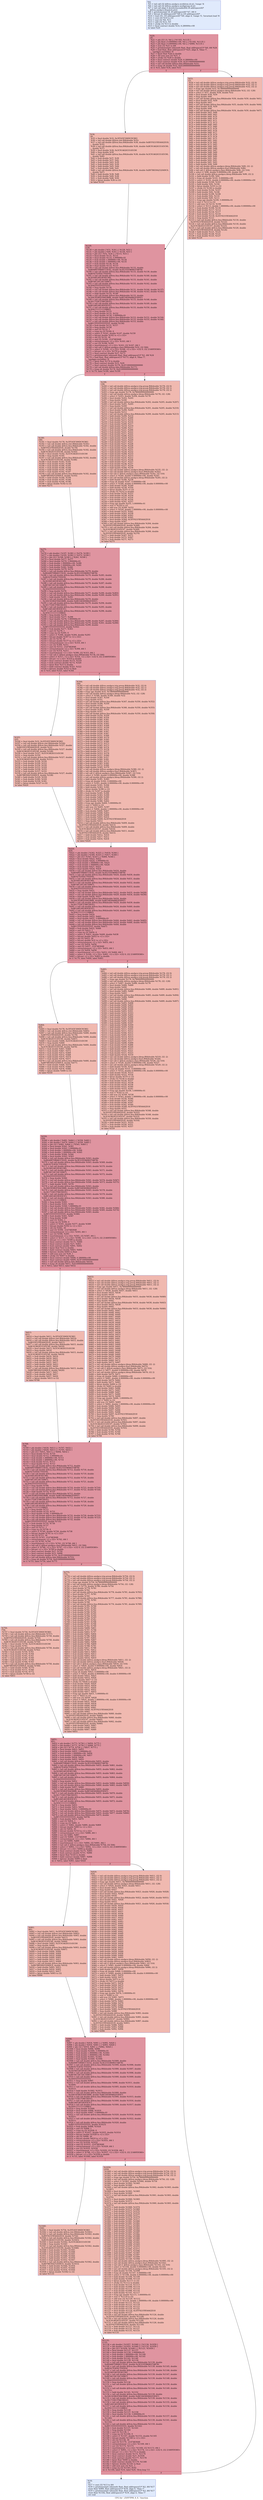 digraph "CFG for '_Z3FFTPfS_S_S_' function" {
	label="CFG for '_Z3FFTPfS_S_S_' function";

	Node0x56da3e0 [shape=record,color="#3d50c3ff", style=filled, fillcolor="#b9d0f970",label="{%4:\l  %5 = tail call i32 @llvm.amdgcn.workitem.id.x(), !range !4\l  %6 = tail call i32 @llvm.amdgcn.workgroup.id.x()\l  %7 = tail call align 4 dereferenceable(64) i8 addrspace(4)*\l... @llvm.amdgcn.dispatch.ptr()\l  %8 = getelementptr i8, i8 addrspace(4)* %7, i64 4\l  %9 = bitcast i8 addrspace(4)* %8 to i16 addrspace(4)*\l  %10 = load i16, i16 addrspace(4)* %9, align 4, !range !5, !invariant.load !6\l  %11 = zext i16 %10 to i32\l  %12 = mul i32 %6, %11\l  %13 = add i32 %12, %5\l  %14 = sitofp i32 %13 to double\l  %15 = fmul contract double %14, 6.280000e+00\l  br label %20\l}"];
	Node0x56da3e0 -> Node0x56dcdc0;
	Node0x56dcec0 [shape=record,color="#3d50c3ff", style=filled, fillcolor="#b9d0f970",label="{%16:\l16:                                               \l  %17 = sext i32 %13 to i64\l  %18 = getelementptr inbounds float, float addrspace(1)* %2, i64 %17\l  store float %900, float addrspace(1)* %18, align 4, !tbaa !7\l  %19 = getelementptr inbounds float, float addrspace(1)* %3, i64 %17\l  store float %1182, float addrspace(1)* %19, align 4, !tbaa !7\l  ret void\l}"];
	Node0x56dcdc0 [shape=record,color="#b70d28ff", style=filled, fillcolor="#b70d2870",label="{%20:\l20:                                               \l  %21 = phi i32 [ 0, %4 ], [ %1183, %1135 ]\l  %22 = phi float [ 0.000000e+00, %4 ], [ %1182, %1135 ]\l  %23 = phi float [ 0.000000e+00, %4 ], [ %900, %1135 ]\l  %24 = zext i32 %21 to i64\l  %25 = getelementptr inbounds float, float addrspace(1)* %0, i64 %24\l  %26 = load float, float addrspace(1)* %25, align 4, !tbaa !7,\l... !amdgpu.noclobber !6\l  %27 = fpext float %26 to double\l  %28 = shl nuw nsw i32 %21, 1\l  %29 = sitofp i32 %28 to double\l  %30 = fmul contract double %29, 6.280000e+00\l  %31 = fmul contract double %30, 0x3F10000000000000\l  %32 = tail call double @llvm.fabs.f64(double %31)\l  %33 = fcmp olt double %32, 0x41D0000000000000\l  br i1 %33, label %34, label %53\l|{<s0>T|<s1>F}}"];
	Node0x56dcdc0:s0 -> Node0x56ded20;
	Node0x56dcdc0:s1 -> Node0x56ded70;
	Node0x56ded20 [shape=record,color="#3d50c3ff", style=filled, fillcolor="#de614d70",label="{%34:\l34:                                               \l  %35 = fmul double %32, 0x3FE45F306DC9C883\l  %36 = tail call double @llvm.rint.f64(double %35)\l  %37 = tail call double @llvm.fma.f64(double %36, double 0xBFF921FB54442D18,\l... double %32)\l  %38 = tail call double @llvm.fma.f64(double %36, double 0xBC91A62633145C00,\l... double %37)\l  %39 = fmul double %36, 0x3C91A62633145C00\l  %40 = fneg double %39\l  %41 = tail call double @llvm.fma.f64(double %36, double 0x3C91A62633145C00,\l... double %40)\l  %42 = fsub double %37, %39\l  %43 = fsub double %37, %42\l  %44 = fsub double %43, %39\l  %45 = fsub double %42, %38\l  %46 = fadd double %45, %44\l  %47 = fsub double %46, %41\l  %48 = tail call double @llvm.fma.f64(double %36, double 0xB97B839A252049C0,\l... double %47)\l  %49 = fadd double %38, %48\l  %50 = fsub double %49, %38\l  %51 = fsub double %48, %50\l  %52 = fptosi double %36 to i32\l  br label %129\l}"];
	Node0x56ded20 -> Node0x56dff30;
	Node0x56ded70 [shape=record,color="#3d50c3ff", style=filled, fillcolor="#de614d70",label="{%53:\l53:                                               \l  %54 = tail call double @llvm.amdgcn.trig.preop.f64(double %32, i32 0)\l  %55 = tail call double @llvm.amdgcn.trig.preop.f64(double %32, i32 1)\l  %56 = tail call double @llvm.amdgcn.trig.preop.f64(double %32, i32 2)\l  %57 = fcmp oge double %32, 0x7B00000000000000\l  %58 = tail call double @llvm.amdgcn.ldexp.f64(double %32, i32 -128)\l  %59 = select i1 %57, double %58, double %32\l  %60 = fmul double %56, %59\l  %61 = fneg double %60\l  %62 = tail call double @llvm.fma.f64(double %56, double %59, double %61)\l  %63 = fmul double %55, %59\l  %64 = fneg double %63\l  %65 = tail call double @llvm.fma.f64(double %55, double %59, double %64)\l  %66 = fmul double %54, %59\l  %67 = fneg double %66\l  %68 = tail call double @llvm.fma.f64(double %54, double %59, double %67)\l  %69 = fadd double %63, %68\l  %70 = fsub double %69, %63\l  %71 = fsub double %69, %70\l  %72 = fsub double %68, %70\l  %73 = fsub double %63, %71\l  %74 = fadd double %72, %73\l  %75 = fadd double %60, %65\l  %76 = fsub double %75, %60\l  %77 = fsub double %75, %76\l  %78 = fsub double %65, %76\l  %79 = fsub double %60, %77\l  %80 = fadd double %78, %79\l  %81 = fadd double %75, %74\l  %82 = fsub double %81, %75\l  %83 = fsub double %81, %82\l  %84 = fsub double %74, %82\l  %85 = fsub double %75, %83\l  %86 = fadd double %84, %85\l  %87 = fadd double %80, %86\l  %88 = fadd double %62, %87\l  %89 = fadd double %66, %69\l  %90 = fsub double %89, %66\l  %91 = fsub double %69, %90\l  %92 = fadd double %91, %81\l  %93 = fsub double %92, %91\l  %94 = fsub double %81, %93\l  %95 = fadd double %94, %88\l  %96 = tail call double @llvm.amdgcn.ldexp.f64(double %89, i32 -2)\l  %97 = tail call double @llvm.amdgcn.fract.f64(double %96)\l  %98 = tail call i1 @llvm.amdgcn.class.f64(double %96, i32 516)\l  %99 = select i1 %98, double 0.000000e+00, double %97\l  %100 = tail call double @llvm.amdgcn.ldexp.f64(double %99, i32 2)\l  %101 = fadd double %100, %92\l  %102 = fcmp olt double %101, 0.000000e+00\l  %103 = select i1 %102, double 4.000000e+00, double 0.000000e+00\l  %104 = fadd double %100, %103\l  %105 = fadd double %92, %104\l  %106 = fptosi double %105 to i32\l  %107 = sitofp i32 %106 to double\l  %108 = fsub double %104, %107\l  %109 = fadd double %92, %108\l  %110 = fsub double %109, %108\l  %111 = fsub double %92, %110\l  %112 = fadd double %95, %111\l  %113 = fcmp oge double %109, 5.000000e-01\l  %114 = zext i1 %113 to i32\l  %115 = add nsw i32 %114, %106\l  %116 = select i1 %113, double 1.000000e+00, double 0.000000e+00\l  %117 = fsub double %109, %116\l  %118 = fadd double %117, %112\l  %119 = fsub double %118, %117\l  %120 = fsub double %112, %119\l  %121 = fmul double %118, 0x3FF921FB54442D18\l  %122 = fneg double %121\l  %123 = tail call double @llvm.fma.f64(double %118, double\l... 0x3FF921FB54442D18, double %122)\l  %124 = tail call double @llvm.fma.f64(double %118, double\l... 0x3C91A62633145C07, double %123)\l  %125 = tail call double @llvm.fma.f64(double %120, double\l... 0x3FF921FB54442D18, double %124)\l  %126 = fadd double %121, %125\l  %127 = fsub double %126, %121\l  %128 = fsub double %125, %127\l  br label %129\l}"];
	Node0x56ded70 -> Node0x56dff30;
	Node0x56dff30 [shape=record,color="#b70d28ff", style=filled, fillcolor="#b70d2870",label="{%129:\l129:                                              \l  %130 = phi double [ %51, %34 ], [ %128, %53 ]\l  %131 = phi double [ %49, %34 ], [ %126, %53 ]\l  %132 = phi i32 [ %52, %34 ], [ %115, %53 ]\l  %133 = fmul double %131, %131\l  %134 = fmul double %133, 5.000000e-01\l  %135 = fsub double 1.000000e+00, %134\l  %136 = fsub double 1.000000e+00, %135\l  %137 = fsub double %136, %134\l  %138 = fmul double %133, %133\l  %139 = tail call double @llvm.fma.f64(double %133, double\l... 0xBDA907DB46CC5E42, double 0x3E21EEB69037AB78)\l  %140 = tail call double @llvm.fma.f64(double %133, double %139, double\l... 0xBE927E4FA17F65F6)\l  %141 = tail call double @llvm.fma.f64(double %133, double %140, double\l... 0x3EFA01A019F4EC90)\l  %142 = tail call double @llvm.fma.f64(double %133, double %141, double\l... 0xBF56C16C16C16967)\l  %143 = tail call double @llvm.fma.f64(double %133, double %142, double\l... 0x3FA5555555555555)\l  %144 = fneg double %130\l  %145 = tail call double @llvm.fma.f64(double %131, double %144, double %137)\l  %146 = tail call double @llvm.fma.f64(double %138, double %143, double %145)\l  %147 = fadd double %135, %146\l  %148 = tail call double @llvm.fma.f64(double %133, double\l... 0x3DE5E0B2F9A43BB8, double 0xBE5AE600B42FDFA7)\l  %149 = tail call double @llvm.fma.f64(double %133, double %148, double\l... 0x3EC71DE3796CDE01)\l  %150 = tail call double @llvm.fma.f64(double %133, double %149, double\l... 0xBF2A01A019E83E5C)\l  %151 = tail call double @llvm.fma.f64(double %133, double %150, double\l... 0x3F81111111110BB3)\l  %152 = fneg double %133\l  %153 = fmul double %131, %152\l  %154 = fmul double %130, 5.000000e-01\l  %155 = tail call double @llvm.fma.f64(double %153, double %151, double %154)\l  %156 = tail call double @llvm.fma.f64(double %133, double %155, double %144)\l  %157 = tail call double @llvm.fma.f64(double %153, double\l... 0xBFC5555555555555, double %156)\l  %158 = fsub double %131, %157\l  %159 = fneg double %158\l  %160 = and i32 %132, 1\l  %161 = icmp eq i32 %160, 0\l  %162 = select i1 %161, double %147, double %159\l  %163 = bitcast double %162 to \<2 x i32\>\l  %164 = shl i32 %132, 30\l  %165 = and i32 %164, -2147483648\l  %166 = extractelement \<2 x i32\> %163, i64 1\l  %167 = xor i32 %166, %165\l  %168 = insertelement \<2 x i32\> %163, i32 %167, i64 1\l  %169 = tail call i1 @llvm.amdgcn.class.f64(double %32, i32 504)\l  %170 = select i1 %169, \<2 x i32\> %168, \<2 x i32\> \<i32 0, i32 2146959360\>\l  %171 = bitcast \<2 x i32\> %170 to double\l  %172 = fmul contract double %27, %171\l  %173 = getelementptr inbounds float, float addrspace(1)* %1, i64 %24\l  %174 = load float, float addrspace(1)* %173, align 4, !tbaa !7,\l... !amdgpu.noclobber !6\l  %175 = fpext float %174 to double\l  %176 = fmul contract double %15, %29\l  %177 = fmul contract double %176, 0x3F10000000000000\l  %178 = tail call double @llvm.fabs.f64(double %177)\l  %179 = fcmp olt double %178, 0x41D0000000000000\l  br i1 %179, label %180, label %199\l|{<s0>T|<s1>F}}"];
	Node0x56dff30:s0 -> Node0x56e7060;
	Node0x56dff30:s1 -> Node0x56e70f0;
	Node0x56e7060 [shape=record,color="#3d50c3ff", style=filled, fillcolor="#de614d70",label="{%180:\l180:                                              \l  %181 = fmul double %178, 0x3FE45F306DC9C883\l  %182 = tail call double @llvm.rint.f64(double %181)\l  %183 = tail call double @llvm.fma.f64(double %182, double\l... 0xBFF921FB54442D18, double %178)\l  %184 = tail call double @llvm.fma.f64(double %182, double\l... 0xBC91A62633145C00, double %183)\l  %185 = fmul double %182, 0x3C91A62633145C00\l  %186 = fneg double %185\l  %187 = tail call double @llvm.fma.f64(double %182, double\l... 0x3C91A62633145C00, double %186)\l  %188 = fsub double %183, %185\l  %189 = fsub double %183, %188\l  %190 = fsub double %189, %185\l  %191 = fsub double %188, %184\l  %192 = fadd double %191, %190\l  %193 = fsub double %192, %187\l  %194 = tail call double @llvm.fma.f64(double %182, double\l... 0xB97B839A252049C0, double %193)\l  %195 = fadd double %184, %194\l  %196 = fsub double %195, %184\l  %197 = fsub double %194, %196\l  %198 = fptosi double %182 to i32\l  br label %275\l}"];
	Node0x56e7060 -> Node0x56e7ef0;
	Node0x56e70f0 [shape=record,color="#3d50c3ff", style=filled, fillcolor="#de614d70",label="{%199:\l199:                                              \l  %200 = tail call double @llvm.amdgcn.trig.preop.f64(double %178, i32 0)\l  %201 = tail call double @llvm.amdgcn.trig.preop.f64(double %178, i32 1)\l  %202 = tail call double @llvm.amdgcn.trig.preop.f64(double %178, i32 2)\l  %203 = fcmp oge double %178, 0x7B00000000000000\l  %204 = tail call double @llvm.amdgcn.ldexp.f64(double %178, i32 -128)\l  %205 = select i1 %203, double %204, double %178\l  %206 = fmul double %202, %205\l  %207 = fneg double %206\l  %208 = tail call double @llvm.fma.f64(double %202, double %205, double %207)\l  %209 = fmul double %201, %205\l  %210 = fneg double %209\l  %211 = tail call double @llvm.fma.f64(double %201, double %205, double %210)\l  %212 = fmul double %200, %205\l  %213 = fneg double %212\l  %214 = tail call double @llvm.fma.f64(double %200, double %205, double %213)\l  %215 = fadd double %209, %214\l  %216 = fsub double %215, %209\l  %217 = fsub double %215, %216\l  %218 = fsub double %214, %216\l  %219 = fsub double %209, %217\l  %220 = fadd double %218, %219\l  %221 = fadd double %206, %211\l  %222 = fsub double %221, %206\l  %223 = fsub double %221, %222\l  %224 = fsub double %211, %222\l  %225 = fsub double %206, %223\l  %226 = fadd double %224, %225\l  %227 = fadd double %221, %220\l  %228 = fsub double %227, %221\l  %229 = fsub double %227, %228\l  %230 = fsub double %220, %228\l  %231 = fsub double %221, %229\l  %232 = fadd double %230, %231\l  %233 = fadd double %226, %232\l  %234 = fadd double %208, %233\l  %235 = fadd double %212, %215\l  %236 = fsub double %235, %212\l  %237 = fsub double %215, %236\l  %238 = fadd double %237, %227\l  %239 = fsub double %238, %237\l  %240 = fsub double %227, %239\l  %241 = fadd double %240, %234\l  %242 = tail call double @llvm.amdgcn.ldexp.f64(double %235, i32 -2)\l  %243 = tail call double @llvm.amdgcn.fract.f64(double %242)\l  %244 = tail call i1 @llvm.amdgcn.class.f64(double %242, i32 516)\l  %245 = select i1 %244, double 0.000000e+00, double %243\l  %246 = tail call double @llvm.amdgcn.ldexp.f64(double %245, i32 2)\l  %247 = fadd double %246, %238\l  %248 = fcmp olt double %247, 0.000000e+00\l  %249 = select i1 %248, double 4.000000e+00, double 0.000000e+00\l  %250 = fadd double %246, %249\l  %251 = fadd double %238, %250\l  %252 = fptosi double %251 to i32\l  %253 = sitofp i32 %252 to double\l  %254 = fsub double %250, %253\l  %255 = fadd double %238, %254\l  %256 = fsub double %255, %254\l  %257 = fsub double %238, %256\l  %258 = fadd double %241, %257\l  %259 = fcmp oge double %255, 5.000000e-01\l  %260 = zext i1 %259 to i32\l  %261 = add nsw i32 %260, %252\l  %262 = select i1 %259, double 1.000000e+00, double 0.000000e+00\l  %263 = fsub double %255, %262\l  %264 = fadd double %263, %258\l  %265 = fsub double %264, %263\l  %266 = fsub double %258, %265\l  %267 = fmul double %264, 0x3FF921FB54442D18\l  %268 = fneg double %267\l  %269 = tail call double @llvm.fma.f64(double %264, double\l... 0x3FF921FB54442D18, double %268)\l  %270 = tail call double @llvm.fma.f64(double %264, double\l... 0x3C91A62633145C07, double %269)\l  %271 = tail call double @llvm.fma.f64(double %266, double\l... 0x3FF921FB54442D18, double %270)\l  %272 = fadd double %267, %271\l  %273 = fsub double %272, %267\l  %274 = fsub double %271, %273\l  br label %275\l}"];
	Node0x56e70f0 -> Node0x56e7ef0;
	Node0x56e7ef0 [shape=record,color="#b70d28ff", style=filled, fillcolor="#b70d2870",label="{%275:\l275:                                              \l  %276 = phi double [ %197, %180 ], [ %274, %199 ]\l  %277 = phi double [ %195, %180 ], [ %272, %199 ]\l  %278 = phi i32 [ %198, %180 ], [ %261, %199 ]\l  %279 = fmul double %277, %277\l  %280 = fmul double %279, 5.000000e-01\l  %281 = fsub double 1.000000e+00, %280\l  %282 = fsub double 1.000000e+00, %281\l  %283 = fsub double %282, %280\l  %284 = fmul double %279, %279\l  %285 = tail call double @llvm.fma.f64(double %279, double\l... 0xBDA907DB46CC5E42, double 0x3E21EEB69037AB78)\l  %286 = tail call double @llvm.fma.f64(double %279, double %285, double\l... 0xBE927E4FA17F65F6)\l  %287 = tail call double @llvm.fma.f64(double %279, double %286, double\l... 0x3EFA01A019F4EC90)\l  %288 = tail call double @llvm.fma.f64(double %279, double %287, double\l... 0xBF56C16C16C16967)\l  %289 = tail call double @llvm.fma.f64(double %279, double %288, double\l... 0x3FA5555555555555)\l  %290 = fneg double %276\l  %291 = tail call double @llvm.fma.f64(double %277, double %290, double %283)\l  %292 = tail call double @llvm.fma.f64(double %284, double %289, double %291)\l  %293 = fadd double %281, %292\l  %294 = tail call double @llvm.fma.f64(double %279, double\l... 0x3DE5E0B2F9A43BB8, double 0xBE5AE600B42FDFA7)\l  %295 = tail call double @llvm.fma.f64(double %279, double %294, double\l... 0x3EC71DE3796CDE01)\l  %296 = tail call double @llvm.fma.f64(double %279, double %295, double\l... 0xBF2A01A019E83E5C)\l  %297 = tail call double @llvm.fma.f64(double %279, double %296, double\l... 0x3F81111111110BB3)\l  %298 = fneg double %279\l  %299 = fmul double %277, %298\l  %300 = fmul double %276, 5.000000e-01\l  %301 = tail call double @llvm.fma.f64(double %299, double %297, double %300)\l  %302 = tail call double @llvm.fma.f64(double %279, double %301, double %290)\l  %303 = tail call double @llvm.fma.f64(double %299, double\l... 0xBFC5555555555555, double %302)\l  %304 = fsub double %277, %303\l  %305 = and i32 %278, 1\l  %306 = icmp eq i32 %305, 0\l  %307 = select i1 %306, double %304, double %293\l  %308 = bitcast double %307 to \<2 x i32\>\l  %309 = shl i32 %278, 30\l  %310 = bitcast double %177 to \<2 x i32\>\l  %311 = extractelement \<2 x i32\> %310, i64 1\l  %312 = xor i32 %309, %311\l  %313 = and i32 %312, -2147483648\l  %314 = extractelement \<2 x i32\> %308, i64 1\l  %315 = xor i32 %314, %313\l  %316 = insertelement \<2 x i32\> %308, i32 %315, i64 1\l  %317 = tail call i1 @llvm.amdgcn.class.f64(double %178, i32 504)\l  %318 = select i1 %317, \<2 x i32\> %316, \<2 x i32\> \<i32 0, i32 2146959360\>\l  %319 = bitcast \<2 x i32\> %318 to double\l  %320 = fmul contract double %175, %319\l  %321 = fsub contract double %172, %320\l  %322 = fpext float %23 to double\l  %323 = fadd contract double %321, %322\l  %324 = fptrunc double %323 to float\l  br i1 %33, label %325, label %344\l|{<s0>T|<s1>F}}"];
	Node0x56e7ef0:s0 -> Node0x56eded0;
	Node0x56e7ef0:s1 -> Node0x56edf20;
	Node0x56eded0 [shape=record,color="#3d50c3ff", style=filled, fillcolor="#de614d70",label="{%325:\l325:                                              \l  %326 = fmul double %32, 0x3FE45F306DC9C883\l  %327 = tail call double @llvm.rint.f64(double %326)\l  %328 = tail call double @llvm.fma.f64(double %327, double\l... 0xBFF921FB54442D18, double %32)\l  %329 = tail call double @llvm.fma.f64(double %327, double\l... 0xBC91A62633145C00, double %328)\l  %330 = fmul double %327, 0x3C91A62633145C00\l  %331 = fneg double %330\l  %332 = tail call double @llvm.fma.f64(double %327, double\l... 0x3C91A62633145C00, double %331)\l  %333 = fsub double %328, %330\l  %334 = fsub double %328, %333\l  %335 = fsub double %334, %330\l  %336 = fsub double %333, %329\l  %337 = fadd double %336, %335\l  %338 = fsub double %337, %332\l  %339 = tail call double @llvm.fma.f64(double %327, double\l... 0xB97B839A252049C0, double %338)\l  %340 = fadd double %329, %339\l  %341 = fsub double %340, %329\l  %342 = fsub double %339, %341\l  %343 = fptosi double %327 to i32\l  br label %420\l}"];
	Node0x56eded0 -> Node0x56eece0;
	Node0x56edf20 [shape=record,color="#3d50c3ff", style=filled, fillcolor="#de614d70",label="{%344:\l344:                                              \l  %345 = tail call double @llvm.amdgcn.trig.preop.f64(double %32, i32 0)\l  %346 = tail call double @llvm.amdgcn.trig.preop.f64(double %32, i32 1)\l  %347 = tail call double @llvm.amdgcn.trig.preop.f64(double %32, i32 2)\l  %348 = fcmp oge double %32, 0x7B00000000000000\l  %349 = tail call double @llvm.amdgcn.ldexp.f64(double %32, i32 -128)\l  %350 = select i1 %348, double %349, double %32\l  %351 = fmul double %347, %350\l  %352 = fneg double %351\l  %353 = tail call double @llvm.fma.f64(double %347, double %350, double %352)\l  %354 = fmul double %346, %350\l  %355 = fneg double %354\l  %356 = tail call double @llvm.fma.f64(double %346, double %350, double %355)\l  %357 = fmul double %345, %350\l  %358 = fneg double %357\l  %359 = tail call double @llvm.fma.f64(double %345, double %350, double %358)\l  %360 = fadd double %354, %359\l  %361 = fsub double %360, %354\l  %362 = fsub double %360, %361\l  %363 = fsub double %359, %361\l  %364 = fsub double %354, %362\l  %365 = fadd double %363, %364\l  %366 = fadd double %351, %356\l  %367 = fsub double %366, %351\l  %368 = fsub double %366, %367\l  %369 = fsub double %356, %367\l  %370 = fsub double %351, %368\l  %371 = fadd double %369, %370\l  %372 = fadd double %366, %365\l  %373 = fsub double %372, %366\l  %374 = fsub double %372, %373\l  %375 = fsub double %365, %373\l  %376 = fsub double %366, %374\l  %377 = fadd double %375, %376\l  %378 = fadd double %371, %377\l  %379 = fadd double %353, %378\l  %380 = fadd double %357, %360\l  %381 = fsub double %380, %357\l  %382 = fsub double %360, %381\l  %383 = fadd double %382, %372\l  %384 = fsub double %383, %382\l  %385 = fsub double %372, %384\l  %386 = fadd double %385, %379\l  %387 = tail call double @llvm.amdgcn.ldexp.f64(double %380, i32 -2)\l  %388 = tail call double @llvm.amdgcn.fract.f64(double %387)\l  %389 = tail call i1 @llvm.amdgcn.class.f64(double %387, i32 516)\l  %390 = select i1 %389, double 0.000000e+00, double %388\l  %391 = tail call double @llvm.amdgcn.ldexp.f64(double %390, i32 2)\l  %392 = fadd double %391, %383\l  %393 = fcmp olt double %392, 0.000000e+00\l  %394 = select i1 %393, double 4.000000e+00, double 0.000000e+00\l  %395 = fadd double %391, %394\l  %396 = fadd double %383, %395\l  %397 = fptosi double %396 to i32\l  %398 = sitofp i32 %397 to double\l  %399 = fsub double %395, %398\l  %400 = fadd double %383, %399\l  %401 = fsub double %400, %399\l  %402 = fsub double %383, %401\l  %403 = fadd double %386, %402\l  %404 = fcmp oge double %400, 5.000000e-01\l  %405 = zext i1 %404 to i32\l  %406 = add nsw i32 %405, %397\l  %407 = select i1 %404, double 1.000000e+00, double 0.000000e+00\l  %408 = fsub double %400, %407\l  %409 = fadd double %408, %403\l  %410 = fsub double %409, %408\l  %411 = fsub double %403, %410\l  %412 = fmul double %409, 0x3FF921FB54442D18\l  %413 = fneg double %412\l  %414 = tail call double @llvm.fma.f64(double %409, double\l... 0x3FF921FB54442D18, double %413)\l  %415 = tail call double @llvm.fma.f64(double %409, double\l... 0x3C91A62633145C07, double %414)\l  %416 = tail call double @llvm.fma.f64(double %411, double\l... 0x3FF921FB54442D18, double %415)\l  %417 = fadd double %412, %416\l  %418 = fsub double %417, %412\l  %419 = fsub double %416, %418\l  br label %420\l}"];
	Node0x56edf20 -> Node0x56eece0;
	Node0x56eece0 [shape=record,color="#b70d28ff", style=filled, fillcolor="#b70d2870",label="{%420:\l420:                                              \l  %421 = phi double [ %342, %325 ], [ %419, %344 ]\l  %422 = phi double [ %340, %325 ], [ %417, %344 ]\l  %423 = phi i32 [ %343, %325 ], [ %406, %344 ]\l  %424 = fmul double %422, %422\l  %425 = fmul double %424, 5.000000e-01\l  %426 = fsub double 1.000000e+00, %425\l  %427 = fsub double 1.000000e+00, %426\l  %428 = fsub double %427, %425\l  %429 = fmul double %424, %424\l  %430 = tail call double @llvm.fma.f64(double %424, double\l... 0xBDA907DB46CC5E42, double 0x3E21EEB69037AB78)\l  %431 = tail call double @llvm.fma.f64(double %424, double %430, double\l... 0xBE927E4FA17F65F6)\l  %432 = tail call double @llvm.fma.f64(double %424, double %431, double\l... 0x3EFA01A019F4EC90)\l  %433 = tail call double @llvm.fma.f64(double %424, double %432, double\l... 0xBF56C16C16C16967)\l  %434 = tail call double @llvm.fma.f64(double %424, double %433, double\l... 0x3FA5555555555555)\l  %435 = fneg double %421\l  %436 = tail call double @llvm.fma.f64(double %422, double %435, double %428)\l  %437 = tail call double @llvm.fma.f64(double %429, double %434, double %436)\l  %438 = fadd double %426, %437\l  %439 = tail call double @llvm.fma.f64(double %424, double\l... 0x3DE5E0B2F9A43BB8, double 0xBE5AE600B42FDFA7)\l  %440 = tail call double @llvm.fma.f64(double %424, double %439, double\l... 0x3EC71DE3796CDE01)\l  %441 = tail call double @llvm.fma.f64(double %424, double %440, double\l... 0xBF2A01A019E83E5C)\l  %442 = tail call double @llvm.fma.f64(double %424, double %441, double\l... 0x3F81111111110BB3)\l  %443 = fneg double %424\l  %444 = fmul double %422, %443\l  %445 = fmul double %421, 5.000000e-01\l  %446 = tail call double @llvm.fma.f64(double %444, double %442, double %445)\l  %447 = tail call double @llvm.fma.f64(double %424, double %446, double %435)\l  %448 = tail call double @llvm.fma.f64(double %444, double\l... 0xBFC5555555555555, double %447)\l  %449 = fsub double %422, %448\l  %450 = and i32 %423, 1\l  %451 = icmp eq i32 %450, 0\l  %452 = select i1 %451, double %449, double %438\l  %453 = bitcast double %452 to \<2 x i32\>\l  %454 = shl i32 %423, 30\l  %455 = bitcast double %31 to \<2 x i32\>\l  %456 = extractelement \<2 x i32\> %455, i64 1\l  %457 = xor i32 %454, %456\l  %458 = and i32 %457, -2147483648\l  %459 = extractelement \<2 x i32\> %453, i64 1\l  %460 = xor i32 %459, %458\l  %461 = insertelement \<2 x i32\> %453, i32 %460, i64 1\l  %462 = select i1 %169, \<2 x i32\> %461, \<2 x i32\> \<i32 0, i32 2146959360\>\l  %463 = bitcast \<2 x i32\> %462 to double\l  br i1 %179, label %464, label %483\l|{<s0>T|<s1>F}}"];
	Node0x56eece0:s0 -> Node0x56f4090;
	Node0x56eece0:s1 -> Node0x56f40e0;
	Node0x56f4090 [shape=record,color="#3d50c3ff", style=filled, fillcolor="#de614d70",label="{%464:\l464:                                              \l  %465 = fmul double %178, 0x3FE45F306DC9C883\l  %466 = tail call double @llvm.rint.f64(double %465)\l  %467 = tail call double @llvm.fma.f64(double %466, double\l... 0xBFF921FB54442D18, double %178)\l  %468 = tail call double @llvm.fma.f64(double %466, double\l... 0xBC91A62633145C00, double %467)\l  %469 = fmul double %466, 0x3C91A62633145C00\l  %470 = fneg double %469\l  %471 = tail call double @llvm.fma.f64(double %466, double\l... 0x3C91A62633145C00, double %470)\l  %472 = fsub double %467, %469\l  %473 = fsub double %467, %472\l  %474 = fsub double %473, %469\l  %475 = fsub double %472, %468\l  %476 = fadd double %475, %474\l  %477 = fsub double %476, %471\l  %478 = tail call double @llvm.fma.f64(double %466, double\l... 0xB97B839A252049C0, double %477)\l  %479 = fadd double %468, %478\l  %480 = fsub double %479, %468\l  %481 = fsub double %478, %480\l  %482 = fptosi double %466 to i32\l  br label %559\l}"];
	Node0x56f4090 -> Node0x56f4ea0;
	Node0x56f40e0 [shape=record,color="#3d50c3ff", style=filled, fillcolor="#de614d70",label="{%483:\l483:                                              \l  %484 = tail call double @llvm.amdgcn.trig.preop.f64(double %178, i32 0)\l  %485 = tail call double @llvm.amdgcn.trig.preop.f64(double %178, i32 1)\l  %486 = tail call double @llvm.amdgcn.trig.preop.f64(double %178, i32 2)\l  %487 = fcmp oge double %178, 0x7B00000000000000\l  %488 = tail call double @llvm.amdgcn.ldexp.f64(double %178, i32 -128)\l  %489 = select i1 %487, double %488, double %178\l  %490 = fmul double %486, %489\l  %491 = fneg double %490\l  %492 = tail call double @llvm.fma.f64(double %486, double %489, double %491)\l  %493 = fmul double %485, %489\l  %494 = fneg double %493\l  %495 = tail call double @llvm.fma.f64(double %485, double %489, double %494)\l  %496 = fmul double %484, %489\l  %497 = fneg double %496\l  %498 = tail call double @llvm.fma.f64(double %484, double %489, double %497)\l  %499 = fadd double %493, %498\l  %500 = fsub double %499, %493\l  %501 = fsub double %499, %500\l  %502 = fsub double %498, %500\l  %503 = fsub double %493, %501\l  %504 = fadd double %502, %503\l  %505 = fadd double %490, %495\l  %506 = fsub double %505, %490\l  %507 = fsub double %505, %506\l  %508 = fsub double %495, %506\l  %509 = fsub double %490, %507\l  %510 = fadd double %508, %509\l  %511 = fadd double %505, %504\l  %512 = fsub double %511, %505\l  %513 = fsub double %511, %512\l  %514 = fsub double %504, %512\l  %515 = fsub double %505, %513\l  %516 = fadd double %514, %515\l  %517 = fadd double %510, %516\l  %518 = fadd double %492, %517\l  %519 = fadd double %496, %499\l  %520 = fsub double %519, %496\l  %521 = fsub double %499, %520\l  %522 = fadd double %521, %511\l  %523 = fsub double %522, %521\l  %524 = fsub double %511, %523\l  %525 = fadd double %524, %518\l  %526 = tail call double @llvm.amdgcn.ldexp.f64(double %519, i32 -2)\l  %527 = tail call double @llvm.amdgcn.fract.f64(double %526)\l  %528 = tail call i1 @llvm.amdgcn.class.f64(double %526, i32 516)\l  %529 = select i1 %528, double 0.000000e+00, double %527\l  %530 = tail call double @llvm.amdgcn.ldexp.f64(double %529, i32 2)\l  %531 = fadd double %530, %522\l  %532 = fcmp olt double %531, 0.000000e+00\l  %533 = select i1 %532, double 4.000000e+00, double 0.000000e+00\l  %534 = fadd double %530, %533\l  %535 = fadd double %522, %534\l  %536 = fptosi double %535 to i32\l  %537 = sitofp i32 %536 to double\l  %538 = fsub double %534, %537\l  %539 = fadd double %522, %538\l  %540 = fsub double %539, %538\l  %541 = fsub double %522, %540\l  %542 = fadd double %525, %541\l  %543 = fcmp oge double %539, 5.000000e-01\l  %544 = zext i1 %543 to i32\l  %545 = add nsw i32 %544, %536\l  %546 = select i1 %543, double 1.000000e+00, double 0.000000e+00\l  %547 = fsub double %539, %546\l  %548 = fadd double %547, %542\l  %549 = fsub double %548, %547\l  %550 = fsub double %542, %549\l  %551 = fmul double %548, 0x3FF921FB54442D18\l  %552 = fneg double %551\l  %553 = tail call double @llvm.fma.f64(double %548, double\l... 0x3FF921FB54442D18, double %552)\l  %554 = tail call double @llvm.fma.f64(double %548, double\l... 0x3C91A62633145C07, double %553)\l  %555 = tail call double @llvm.fma.f64(double %550, double\l... 0x3FF921FB54442D18, double %554)\l  %556 = fadd double %551, %555\l  %557 = fsub double %556, %551\l  %558 = fsub double %555, %557\l  br label %559\l}"];
	Node0x56f40e0 -> Node0x56f4ea0;
	Node0x56f4ea0 [shape=record,color="#b70d28ff", style=filled, fillcolor="#b70d2870",label="{%559:\l559:                                              \l  %560 = phi double [ %481, %464 ], [ %558, %483 ]\l  %561 = phi double [ %479, %464 ], [ %556, %483 ]\l  %562 = phi i32 [ %482, %464 ], [ %545, %483 ]\l  %563 = fmul double %561, %561\l  %564 = fmul double %563, 5.000000e-01\l  %565 = fsub double 1.000000e+00, %564\l  %566 = fsub double 1.000000e+00, %565\l  %567 = fsub double %566, %564\l  %568 = fmul double %563, %563\l  %569 = tail call double @llvm.fma.f64(double %563, double\l... 0xBDA907DB46CC5E42, double 0x3E21EEB69037AB78)\l  %570 = tail call double @llvm.fma.f64(double %563, double %569, double\l... 0xBE927E4FA17F65F6)\l  %571 = tail call double @llvm.fma.f64(double %563, double %570, double\l... 0x3EFA01A019F4EC90)\l  %572 = tail call double @llvm.fma.f64(double %563, double %571, double\l... 0xBF56C16C16C16967)\l  %573 = tail call double @llvm.fma.f64(double %563, double %572, double\l... 0x3FA5555555555555)\l  %574 = fneg double %560\l  %575 = tail call double @llvm.fma.f64(double %561, double %574, double %567)\l  %576 = tail call double @llvm.fma.f64(double %568, double %573, double %575)\l  %577 = fadd double %565, %576\l  %578 = tail call double @llvm.fma.f64(double %563, double\l... 0x3DE5E0B2F9A43BB8, double 0xBE5AE600B42FDFA7)\l  %579 = tail call double @llvm.fma.f64(double %563, double %578, double\l... 0x3EC71DE3796CDE01)\l  %580 = tail call double @llvm.fma.f64(double %563, double %579, double\l... 0xBF2A01A019E83E5C)\l  %581 = tail call double @llvm.fma.f64(double %563, double %580, double\l... 0x3F81111111110BB3)\l  %582 = fneg double %563\l  %583 = fmul double %561, %582\l  %584 = fmul double %560, 5.000000e-01\l  %585 = tail call double @llvm.fma.f64(double %583, double %581, double %584)\l  %586 = tail call double @llvm.fma.f64(double %563, double %585, double %574)\l  %587 = tail call double @llvm.fma.f64(double %583, double\l... 0xBFC5555555555555, double %586)\l  %588 = fsub double %561, %587\l  %589 = fneg double %588\l  %590 = and i32 %562, 1\l  %591 = icmp eq i32 %590, 0\l  %592 = select i1 %591, double %577, double %589\l  %593 = bitcast double %592 to \<2 x i32\>\l  %594 = shl i32 %562, 30\l  %595 = and i32 %594, -2147483648\l  %596 = extractelement \<2 x i32\> %593, i64 1\l  %597 = xor i32 %596, %595\l  %598 = insertelement \<2 x i32\> %593, i32 %597, i64 1\l  %599 = select i1 %317, \<2 x i32\> %598, \<2 x i32\> \<i32 0, i32 2146959360\>\l  %600 = bitcast \<2 x i32\> %599 to double\l  %601 = fmul contract double %175, %600\l  %602 = fmul contract double %27, %463\l  %603 = fsub contract double %601, %602\l  %604 = fpext float %22 to double\l  %605 = fadd contract double %603, %604\l  %606 = fptrunc double %605 to float\l  %607 = add nuw nsw i32 %28, 1\l  %608 = sitofp i32 %607 to double\l  %609 = fmul contract double %608, 6.280000e+00\l  %610 = fmul contract double %609, 0x3F10000000000000\l  %611 = tail call double @llvm.fabs.f64(double %610)\l  %612 = fcmp olt double %611, 0x41D0000000000000\l  br i1 %612, label %613, label %632\l|{<s0>T|<s1>F}}"];
	Node0x56f4ea0:s0 -> Node0x56fb810;
	Node0x56f4ea0:s1 -> Node0x56fb860;
	Node0x56fb810 [shape=record,color="#3d50c3ff", style=filled, fillcolor="#de614d70",label="{%613:\l613:                                              \l  %614 = fmul double %611, 0x3FE45F306DC9C883\l  %615 = tail call double @llvm.rint.f64(double %614)\l  %616 = tail call double @llvm.fma.f64(double %615, double\l... 0xBFF921FB54442D18, double %611)\l  %617 = tail call double @llvm.fma.f64(double %615, double\l... 0xBC91A62633145C00, double %616)\l  %618 = fmul double %615, 0x3C91A62633145C00\l  %619 = fneg double %618\l  %620 = tail call double @llvm.fma.f64(double %615, double\l... 0x3C91A62633145C00, double %619)\l  %621 = fsub double %616, %618\l  %622 = fsub double %616, %621\l  %623 = fsub double %622, %618\l  %624 = fsub double %621, %617\l  %625 = fadd double %624, %623\l  %626 = fsub double %625, %620\l  %627 = tail call double @llvm.fma.f64(double %615, double\l... 0xB97B839A252049C0, double %626)\l  %628 = fadd double %617, %627\l  %629 = fsub double %628, %617\l  %630 = fsub double %627, %629\l  %631 = fptosi double %615 to i32\l  br label %708\l}"];
	Node0x56fb810 -> Node0x56fc620;
	Node0x56fb860 [shape=record,color="#3d50c3ff", style=filled, fillcolor="#de614d70",label="{%632:\l632:                                              \l  %633 = tail call double @llvm.amdgcn.trig.preop.f64(double %611, i32 0)\l  %634 = tail call double @llvm.amdgcn.trig.preop.f64(double %611, i32 1)\l  %635 = tail call double @llvm.amdgcn.trig.preop.f64(double %611, i32 2)\l  %636 = fcmp oge double %611, 0x7B00000000000000\l  %637 = tail call double @llvm.amdgcn.ldexp.f64(double %611, i32 -128)\l  %638 = select i1 %636, double %637, double %611\l  %639 = fmul double %635, %638\l  %640 = fneg double %639\l  %641 = tail call double @llvm.fma.f64(double %635, double %638, double %640)\l  %642 = fmul double %634, %638\l  %643 = fneg double %642\l  %644 = tail call double @llvm.fma.f64(double %634, double %638, double %643)\l  %645 = fmul double %633, %638\l  %646 = fneg double %645\l  %647 = tail call double @llvm.fma.f64(double %633, double %638, double %646)\l  %648 = fadd double %642, %647\l  %649 = fsub double %648, %642\l  %650 = fsub double %648, %649\l  %651 = fsub double %647, %649\l  %652 = fsub double %642, %650\l  %653 = fadd double %651, %652\l  %654 = fadd double %639, %644\l  %655 = fsub double %654, %639\l  %656 = fsub double %654, %655\l  %657 = fsub double %644, %655\l  %658 = fsub double %639, %656\l  %659 = fadd double %657, %658\l  %660 = fadd double %654, %653\l  %661 = fsub double %660, %654\l  %662 = fsub double %660, %661\l  %663 = fsub double %653, %661\l  %664 = fsub double %654, %662\l  %665 = fadd double %663, %664\l  %666 = fadd double %659, %665\l  %667 = fadd double %641, %666\l  %668 = fadd double %645, %648\l  %669 = fsub double %668, %645\l  %670 = fsub double %648, %669\l  %671 = fadd double %670, %660\l  %672 = fsub double %671, %670\l  %673 = fsub double %660, %672\l  %674 = fadd double %673, %667\l  %675 = tail call double @llvm.amdgcn.ldexp.f64(double %668, i32 -2)\l  %676 = tail call double @llvm.amdgcn.fract.f64(double %675)\l  %677 = tail call i1 @llvm.amdgcn.class.f64(double %675, i32 516)\l  %678 = select i1 %677, double 0.000000e+00, double %676\l  %679 = tail call double @llvm.amdgcn.ldexp.f64(double %678, i32 2)\l  %680 = fadd double %679, %671\l  %681 = fcmp olt double %680, 0.000000e+00\l  %682 = select i1 %681, double 4.000000e+00, double 0.000000e+00\l  %683 = fadd double %679, %682\l  %684 = fadd double %671, %683\l  %685 = fptosi double %684 to i32\l  %686 = sitofp i32 %685 to double\l  %687 = fsub double %683, %686\l  %688 = fadd double %671, %687\l  %689 = fsub double %688, %687\l  %690 = fsub double %671, %689\l  %691 = fadd double %674, %690\l  %692 = fcmp oge double %688, 5.000000e-01\l  %693 = zext i1 %692 to i32\l  %694 = add nsw i32 %693, %685\l  %695 = select i1 %692, double 1.000000e+00, double 0.000000e+00\l  %696 = fsub double %688, %695\l  %697 = fadd double %696, %691\l  %698 = fsub double %697, %696\l  %699 = fsub double %691, %698\l  %700 = fmul double %697, 0x3FF921FB54442D18\l  %701 = fneg double %700\l  %702 = tail call double @llvm.fma.f64(double %697, double\l... 0x3FF921FB54442D18, double %701)\l  %703 = tail call double @llvm.fma.f64(double %697, double\l... 0x3C91A62633145C07, double %702)\l  %704 = tail call double @llvm.fma.f64(double %699, double\l... 0x3FF921FB54442D18, double %703)\l  %705 = fadd double %700, %704\l  %706 = fsub double %705, %700\l  %707 = fsub double %704, %706\l  br label %708\l}"];
	Node0x56fb860 -> Node0x56fc620;
	Node0x56fc620 [shape=record,color="#b70d28ff", style=filled, fillcolor="#b70d2870",label="{%708:\l708:                                              \l  %709 = phi double [ %630, %613 ], [ %707, %632 ]\l  %710 = phi double [ %628, %613 ], [ %705, %632 ]\l  %711 = phi i32 [ %631, %613 ], [ %694, %632 ]\l  %712 = fmul double %710, %710\l  %713 = fmul double %712, 5.000000e-01\l  %714 = fsub double 1.000000e+00, %713\l  %715 = fsub double 1.000000e+00, %714\l  %716 = fsub double %715, %713\l  %717 = fmul double %712, %712\l  %718 = tail call double @llvm.fma.f64(double %712, double\l... 0xBDA907DB46CC5E42, double 0x3E21EEB69037AB78)\l  %719 = tail call double @llvm.fma.f64(double %712, double %718, double\l... 0xBE927E4FA17F65F6)\l  %720 = tail call double @llvm.fma.f64(double %712, double %719, double\l... 0x3EFA01A019F4EC90)\l  %721 = tail call double @llvm.fma.f64(double %712, double %720, double\l... 0xBF56C16C16C16967)\l  %722 = tail call double @llvm.fma.f64(double %712, double %721, double\l... 0x3FA5555555555555)\l  %723 = fneg double %709\l  %724 = tail call double @llvm.fma.f64(double %710, double %723, double %716)\l  %725 = tail call double @llvm.fma.f64(double %717, double %722, double %724)\l  %726 = fadd double %714, %725\l  %727 = tail call double @llvm.fma.f64(double %712, double\l... 0x3DE5E0B2F9A43BB8, double 0xBE5AE600B42FDFA7)\l  %728 = tail call double @llvm.fma.f64(double %712, double %727, double\l... 0x3EC71DE3796CDE01)\l  %729 = tail call double @llvm.fma.f64(double %712, double %728, double\l... 0xBF2A01A019E83E5C)\l  %730 = tail call double @llvm.fma.f64(double %712, double %729, double\l... 0x3F81111111110BB3)\l  %731 = fneg double %712\l  %732 = fmul double %710, %731\l  %733 = fmul double %709, 5.000000e-01\l  %734 = tail call double @llvm.fma.f64(double %732, double %730, double %733)\l  %735 = tail call double @llvm.fma.f64(double %712, double %734, double %723)\l  %736 = tail call double @llvm.fma.f64(double %732, double\l... 0xBFC5555555555555, double %735)\l  %737 = fsub double %710, %736\l  %738 = fneg double %737\l  %739 = and i32 %711, 1\l  %740 = icmp eq i32 %739, 0\l  %741 = select i1 %740, double %726, double %738\l  %742 = bitcast double %741 to \<2 x i32\>\l  %743 = shl i32 %711, 30\l  %744 = and i32 %743, -2147483648\l  %745 = extractelement \<2 x i32\> %742, i64 1\l  %746 = xor i32 %745, %744\l  %747 = insertelement \<2 x i32\> %742, i32 %746, i64 1\l  %748 = tail call i1 @llvm.amdgcn.class.f64(double %611, i32 504)\l  %749 = select i1 %748, \<2 x i32\> %747, \<2 x i32\> \<i32 0, i32 2146959360\>\l  %750 = bitcast \<2 x i32\> %749 to double\l  %751 = fmul contract double %27, %750\l  %752 = fmul contract double %15, %608\l  %753 = fmul contract double %752, 0x3F10000000000000\l  %754 = tail call double @llvm.fabs.f64(double %753)\l  %755 = fcmp olt double %754, 0x41D0000000000000\l  br i1 %755, label %756, label %775\l|{<s0>T|<s1>F}}"];
	Node0x56fc620:s0 -> Node0x5701cf0;
	Node0x56fc620:s1 -> Node0x5701d40;
	Node0x5701cf0 [shape=record,color="#3d50c3ff", style=filled, fillcolor="#de614d70",label="{%756:\l756:                                              \l  %757 = fmul double %754, 0x3FE45F306DC9C883\l  %758 = tail call double @llvm.rint.f64(double %757)\l  %759 = tail call double @llvm.fma.f64(double %758, double\l... 0xBFF921FB54442D18, double %754)\l  %760 = tail call double @llvm.fma.f64(double %758, double\l... 0xBC91A62633145C00, double %759)\l  %761 = fmul double %758, 0x3C91A62633145C00\l  %762 = fneg double %761\l  %763 = tail call double @llvm.fma.f64(double %758, double\l... 0x3C91A62633145C00, double %762)\l  %764 = fsub double %759, %761\l  %765 = fsub double %759, %764\l  %766 = fsub double %765, %761\l  %767 = fsub double %764, %760\l  %768 = fadd double %767, %766\l  %769 = fsub double %768, %763\l  %770 = tail call double @llvm.fma.f64(double %758, double\l... 0xB97B839A252049C0, double %769)\l  %771 = fadd double %760, %770\l  %772 = fsub double %771, %760\l  %773 = fsub double %770, %772\l  %774 = fptosi double %758 to i32\l  br label %851\l}"];
	Node0x5701cf0 -> Node0x5702b00;
	Node0x5701d40 [shape=record,color="#3d50c3ff", style=filled, fillcolor="#de614d70",label="{%775:\l775:                                              \l  %776 = tail call double @llvm.amdgcn.trig.preop.f64(double %754, i32 0)\l  %777 = tail call double @llvm.amdgcn.trig.preop.f64(double %754, i32 1)\l  %778 = tail call double @llvm.amdgcn.trig.preop.f64(double %754, i32 2)\l  %779 = fcmp oge double %754, 0x7B00000000000000\l  %780 = tail call double @llvm.amdgcn.ldexp.f64(double %754, i32 -128)\l  %781 = select i1 %779, double %780, double %754\l  %782 = fmul double %778, %781\l  %783 = fneg double %782\l  %784 = tail call double @llvm.fma.f64(double %778, double %781, double %783)\l  %785 = fmul double %777, %781\l  %786 = fneg double %785\l  %787 = tail call double @llvm.fma.f64(double %777, double %781, double %786)\l  %788 = fmul double %776, %781\l  %789 = fneg double %788\l  %790 = tail call double @llvm.fma.f64(double %776, double %781, double %789)\l  %791 = fadd double %785, %790\l  %792 = fsub double %791, %785\l  %793 = fsub double %791, %792\l  %794 = fsub double %790, %792\l  %795 = fsub double %785, %793\l  %796 = fadd double %794, %795\l  %797 = fadd double %782, %787\l  %798 = fsub double %797, %782\l  %799 = fsub double %797, %798\l  %800 = fsub double %787, %798\l  %801 = fsub double %782, %799\l  %802 = fadd double %800, %801\l  %803 = fadd double %797, %796\l  %804 = fsub double %803, %797\l  %805 = fsub double %803, %804\l  %806 = fsub double %796, %804\l  %807 = fsub double %797, %805\l  %808 = fadd double %806, %807\l  %809 = fadd double %802, %808\l  %810 = fadd double %784, %809\l  %811 = fadd double %788, %791\l  %812 = fsub double %811, %788\l  %813 = fsub double %791, %812\l  %814 = fadd double %813, %803\l  %815 = fsub double %814, %813\l  %816 = fsub double %803, %815\l  %817 = fadd double %816, %810\l  %818 = tail call double @llvm.amdgcn.ldexp.f64(double %811, i32 -2)\l  %819 = tail call double @llvm.amdgcn.fract.f64(double %818)\l  %820 = tail call i1 @llvm.amdgcn.class.f64(double %818, i32 516)\l  %821 = select i1 %820, double 0.000000e+00, double %819\l  %822 = tail call double @llvm.amdgcn.ldexp.f64(double %821, i32 2)\l  %823 = fadd double %822, %814\l  %824 = fcmp olt double %823, 0.000000e+00\l  %825 = select i1 %824, double 4.000000e+00, double 0.000000e+00\l  %826 = fadd double %822, %825\l  %827 = fadd double %814, %826\l  %828 = fptosi double %827 to i32\l  %829 = sitofp i32 %828 to double\l  %830 = fsub double %826, %829\l  %831 = fadd double %814, %830\l  %832 = fsub double %831, %830\l  %833 = fsub double %814, %832\l  %834 = fadd double %817, %833\l  %835 = fcmp oge double %831, 5.000000e-01\l  %836 = zext i1 %835 to i32\l  %837 = add nsw i32 %836, %828\l  %838 = select i1 %835, double 1.000000e+00, double 0.000000e+00\l  %839 = fsub double %831, %838\l  %840 = fadd double %839, %834\l  %841 = fsub double %840, %839\l  %842 = fsub double %834, %841\l  %843 = fmul double %840, 0x3FF921FB54442D18\l  %844 = fneg double %843\l  %845 = tail call double @llvm.fma.f64(double %840, double\l... 0x3FF921FB54442D18, double %844)\l  %846 = tail call double @llvm.fma.f64(double %840, double\l... 0x3C91A62633145C07, double %845)\l  %847 = tail call double @llvm.fma.f64(double %842, double\l... 0x3FF921FB54442D18, double %846)\l  %848 = fadd double %843, %847\l  %849 = fsub double %848, %843\l  %850 = fsub double %847, %849\l  br label %851\l}"];
	Node0x5701d40 -> Node0x5702b00;
	Node0x5702b00 [shape=record,color="#b70d28ff", style=filled, fillcolor="#b70d2870",label="{%851:\l851:                                              \l  %852 = phi double [ %773, %756 ], [ %850, %775 ]\l  %853 = phi double [ %771, %756 ], [ %848, %775 ]\l  %854 = phi i32 [ %774, %756 ], [ %837, %775 ]\l  %855 = fmul double %853, %853\l  %856 = fmul double %855, 5.000000e-01\l  %857 = fsub double 1.000000e+00, %856\l  %858 = fsub double 1.000000e+00, %857\l  %859 = fsub double %858, %856\l  %860 = fmul double %855, %855\l  %861 = tail call double @llvm.fma.f64(double %855, double\l... 0xBDA907DB46CC5E42, double 0x3E21EEB69037AB78)\l  %862 = tail call double @llvm.fma.f64(double %855, double %861, double\l... 0xBE927E4FA17F65F6)\l  %863 = tail call double @llvm.fma.f64(double %855, double %862, double\l... 0x3EFA01A019F4EC90)\l  %864 = tail call double @llvm.fma.f64(double %855, double %863, double\l... 0xBF56C16C16C16967)\l  %865 = tail call double @llvm.fma.f64(double %855, double %864, double\l... 0x3FA5555555555555)\l  %866 = fneg double %852\l  %867 = tail call double @llvm.fma.f64(double %853, double %866, double %859)\l  %868 = tail call double @llvm.fma.f64(double %860, double %865, double %867)\l  %869 = fadd double %857, %868\l  %870 = tail call double @llvm.fma.f64(double %855, double\l... 0x3DE5E0B2F9A43BB8, double 0xBE5AE600B42FDFA7)\l  %871 = tail call double @llvm.fma.f64(double %855, double %870, double\l... 0x3EC71DE3796CDE01)\l  %872 = tail call double @llvm.fma.f64(double %855, double %871, double\l... 0xBF2A01A019E83E5C)\l  %873 = tail call double @llvm.fma.f64(double %855, double %872, double\l... 0x3F81111111110BB3)\l  %874 = fneg double %855\l  %875 = fmul double %853, %874\l  %876 = fmul double %852, 5.000000e-01\l  %877 = tail call double @llvm.fma.f64(double %875, double %873, double %876)\l  %878 = tail call double @llvm.fma.f64(double %855, double %877, double %866)\l  %879 = tail call double @llvm.fma.f64(double %875, double\l... 0xBFC5555555555555, double %878)\l  %880 = fsub double %853, %879\l  %881 = and i32 %854, 1\l  %882 = icmp eq i32 %881, 0\l  %883 = select i1 %882, double %880, double %869\l  %884 = bitcast double %883 to \<2 x i32\>\l  %885 = shl i32 %854, 30\l  %886 = bitcast double %753 to \<2 x i32\>\l  %887 = extractelement \<2 x i32\> %886, i64 1\l  %888 = xor i32 %885, %887\l  %889 = and i32 %888, -2147483648\l  %890 = extractelement \<2 x i32\> %884, i64 1\l  %891 = xor i32 %890, %889\l  %892 = insertelement \<2 x i32\> %884, i32 %891, i64 1\l  %893 = tail call i1 @llvm.amdgcn.class.f64(double %754, i32 504)\l  %894 = select i1 %893, \<2 x i32\> %892, \<2 x i32\> \<i32 0, i32 2146959360\>\l  %895 = bitcast \<2 x i32\> %894 to double\l  %896 = fmul contract double %175, %895\l  %897 = fsub contract double %751, %896\l  %898 = fpext float %324 to double\l  %899 = fadd contract double %897, %898\l  %900 = fptrunc double %899 to float\l  br i1 %612, label %901, label %920\l|{<s0>T|<s1>F}}"];
	Node0x5702b00:s0 -> Node0x5708250;
	Node0x5702b00:s1 -> Node0x57082a0;
	Node0x5708250 [shape=record,color="#3d50c3ff", style=filled, fillcolor="#de614d70",label="{%901:\l901:                                              \l  %902 = fmul double %611, 0x3FE45F306DC9C883\l  %903 = tail call double @llvm.rint.f64(double %902)\l  %904 = tail call double @llvm.fma.f64(double %903, double\l... 0xBFF921FB54442D18, double %611)\l  %905 = tail call double @llvm.fma.f64(double %903, double\l... 0xBC91A62633145C00, double %904)\l  %906 = fmul double %903, 0x3C91A62633145C00\l  %907 = fneg double %906\l  %908 = tail call double @llvm.fma.f64(double %903, double\l... 0x3C91A62633145C00, double %907)\l  %909 = fsub double %904, %906\l  %910 = fsub double %904, %909\l  %911 = fsub double %910, %906\l  %912 = fsub double %909, %905\l  %913 = fadd double %912, %911\l  %914 = fsub double %913, %908\l  %915 = tail call double @llvm.fma.f64(double %903, double\l... 0xB97B839A252049C0, double %914)\l  %916 = fadd double %905, %915\l  %917 = fsub double %916, %905\l  %918 = fsub double %915, %917\l  %919 = fptosi double %903 to i32\l  br label %996\l}"];
	Node0x5708250 -> Node0x5709060;
	Node0x57082a0 [shape=record,color="#3d50c3ff", style=filled, fillcolor="#de614d70",label="{%920:\l920:                                              \l  %921 = tail call double @llvm.amdgcn.trig.preop.f64(double %611, i32 0)\l  %922 = tail call double @llvm.amdgcn.trig.preop.f64(double %611, i32 1)\l  %923 = tail call double @llvm.amdgcn.trig.preop.f64(double %611, i32 2)\l  %924 = fcmp oge double %611, 0x7B00000000000000\l  %925 = tail call double @llvm.amdgcn.ldexp.f64(double %611, i32 -128)\l  %926 = select i1 %924, double %925, double %611\l  %927 = fmul double %923, %926\l  %928 = fneg double %927\l  %929 = tail call double @llvm.fma.f64(double %923, double %926, double %928)\l  %930 = fmul double %922, %926\l  %931 = fneg double %930\l  %932 = tail call double @llvm.fma.f64(double %922, double %926, double %931)\l  %933 = fmul double %921, %926\l  %934 = fneg double %933\l  %935 = tail call double @llvm.fma.f64(double %921, double %926, double %934)\l  %936 = fadd double %930, %935\l  %937 = fsub double %936, %930\l  %938 = fsub double %936, %937\l  %939 = fsub double %935, %937\l  %940 = fsub double %930, %938\l  %941 = fadd double %939, %940\l  %942 = fadd double %927, %932\l  %943 = fsub double %942, %927\l  %944 = fsub double %942, %943\l  %945 = fsub double %932, %943\l  %946 = fsub double %927, %944\l  %947 = fadd double %945, %946\l  %948 = fadd double %942, %941\l  %949 = fsub double %948, %942\l  %950 = fsub double %948, %949\l  %951 = fsub double %941, %949\l  %952 = fsub double %942, %950\l  %953 = fadd double %951, %952\l  %954 = fadd double %947, %953\l  %955 = fadd double %929, %954\l  %956 = fadd double %933, %936\l  %957 = fsub double %956, %933\l  %958 = fsub double %936, %957\l  %959 = fadd double %958, %948\l  %960 = fsub double %959, %958\l  %961 = fsub double %948, %960\l  %962 = fadd double %961, %955\l  %963 = tail call double @llvm.amdgcn.ldexp.f64(double %956, i32 -2)\l  %964 = tail call double @llvm.amdgcn.fract.f64(double %963)\l  %965 = tail call i1 @llvm.amdgcn.class.f64(double %963, i32 516)\l  %966 = select i1 %965, double 0.000000e+00, double %964\l  %967 = tail call double @llvm.amdgcn.ldexp.f64(double %966, i32 2)\l  %968 = fadd double %967, %959\l  %969 = fcmp olt double %968, 0.000000e+00\l  %970 = select i1 %969, double 4.000000e+00, double 0.000000e+00\l  %971 = fadd double %967, %970\l  %972 = fadd double %959, %971\l  %973 = fptosi double %972 to i32\l  %974 = sitofp i32 %973 to double\l  %975 = fsub double %971, %974\l  %976 = fadd double %959, %975\l  %977 = fsub double %976, %975\l  %978 = fsub double %959, %977\l  %979 = fadd double %962, %978\l  %980 = fcmp oge double %976, 5.000000e-01\l  %981 = zext i1 %980 to i32\l  %982 = add nsw i32 %981, %973\l  %983 = select i1 %980, double 1.000000e+00, double 0.000000e+00\l  %984 = fsub double %976, %983\l  %985 = fadd double %984, %979\l  %986 = fsub double %985, %984\l  %987 = fsub double %979, %986\l  %988 = fmul double %985, 0x3FF921FB54442D18\l  %989 = fneg double %988\l  %990 = tail call double @llvm.fma.f64(double %985, double\l... 0x3FF921FB54442D18, double %989)\l  %991 = tail call double @llvm.fma.f64(double %985, double\l... 0x3C91A62633145C07, double %990)\l  %992 = tail call double @llvm.fma.f64(double %987, double\l... 0x3FF921FB54442D18, double %991)\l  %993 = fadd double %988, %992\l  %994 = fsub double %993, %988\l  %995 = fsub double %992, %994\l  br label %996\l}"];
	Node0x57082a0 -> Node0x5709060;
	Node0x5709060 [shape=record,color="#b70d28ff", style=filled, fillcolor="#b70d2870",label="{%996:\l996:                                              \l  %997 = phi double [ %918, %901 ], [ %995, %920 ]\l  %998 = phi double [ %916, %901 ], [ %993, %920 ]\l  %999 = phi i32 [ %919, %901 ], [ %982, %920 ]\l  %1000 = fmul double %998, %998\l  %1001 = fmul double %1000, 5.000000e-01\l  %1002 = fsub double 1.000000e+00, %1001\l  %1003 = fsub double 1.000000e+00, %1002\l  %1004 = fsub double %1003, %1001\l  %1005 = fmul double %1000, %1000\l  %1006 = tail call double @llvm.fma.f64(double %1000, double\l... 0xBDA907DB46CC5E42, double 0x3E21EEB69037AB78)\l  %1007 = tail call double @llvm.fma.f64(double %1000, double %1006, double\l... 0xBE927E4FA17F65F6)\l  %1008 = tail call double @llvm.fma.f64(double %1000, double %1007, double\l... 0x3EFA01A019F4EC90)\l  %1009 = tail call double @llvm.fma.f64(double %1000, double %1008, double\l... 0xBF56C16C16C16967)\l  %1010 = tail call double @llvm.fma.f64(double %1000, double %1009, double\l... 0x3FA5555555555555)\l  %1011 = fneg double %997\l  %1012 = tail call double @llvm.fma.f64(double %998, double %1011, double\l... %1004)\l  %1013 = tail call double @llvm.fma.f64(double %1005, double %1010, double\l... %1012)\l  %1014 = fadd double %1002, %1013\l  %1015 = tail call double @llvm.fma.f64(double %1000, double\l... 0x3DE5E0B2F9A43BB8, double 0xBE5AE600B42FDFA7)\l  %1016 = tail call double @llvm.fma.f64(double %1000, double %1015, double\l... 0x3EC71DE3796CDE01)\l  %1017 = tail call double @llvm.fma.f64(double %1000, double %1016, double\l... 0xBF2A01A019E83E5C)\l  %1018 = tail call double @llvm.fma.f64(double %1000, double %1017, double\l... 0x3F81111111110BB3)\l  %1019 = fneg double %1000\l  %1020 = fmul double %998, %1019\l  %1021 = fmul double %997, 5.000000e-01\l  %1022 = tail call double @llvm.fma.f64(double %1020, double %1018, double\l... %1021)\l  %1023 = tail call double @llvm.fma.f64(double %1000, double %1022, double\l... %1011)\l  %1024 = tail call double @llvm.fma.f64(double %1020, double\l... 0xBFC5555555555555, double %1023)\l  %1025 = fsub double %998, %1024\l  %1026 = and i32 %999, 1\l  %1027 = icmp eq i32 %1026, 0\l  %1028 = select i1 %1027, double %1025, double %1014\l  %1029 = bitcast double %1028 to \<2 x i32\>\l  %1030 = shl i32 %999, 30\l  %1031 = bitcast double %610 to \<2 x i32\>\l  %1032 = extractelement \<2 x i32\> %1031, i64 1\l  %1033 = xor i32 %1030, %1032\l  %1034 = and i32 %1033, -2147483648\l  %1035 = extractelement \<2 x i32\> %1029, i64 1\l  %1036 = xor i32 %1035, %1034\l  %1037 = insertelement \<2 x i32\> %1029, i32 %1036, i64 1\l  %1038 = select i1 %748, \<2 x i32\> %1037, \<2 x i32\> \<i32 0, i32 2146959360\>\l  %1039 = bitcast \<2 x i32\> %1038 to double\l  br i1 %755, label %1040, label %1059\l|{<s0>T|<s1>F}}"];
	Node0x5709060:s0 -> Node0x56f6bc0;
	Node0x5709060:s1 -> Node0x56f6c10;
	Node0x56f6bc0 [shape=record,color="#3d50c3ff", style=filled, fillcolor="#de614d70",label="{%1040:\l1040:                                             \l  %1041 = fmul double %754, 0x3FE45F306DC9C883\l  %1042 = tail call double @llvm.rint.f64(double %1041)\l  %1043 = tail call double @llvm.fma.f64(double %1042, double\l... 0xBFF921FB54442D18, double %754)\l  %1044 = tail call double @llvm.fma.f64(double %1042, double\l... 0xBC91A62633145C00, double %1043)\l  %1045 = fmul double %1042, 0x3C91A62633145C00\l  %1046 = fneg double %1045\l  %1047 = tail call double @llvm.fma.f64(double %1042, double\l... 0x3C91A62633145C00, double %1046)\l  %1048 = fsub double %1043, %1045\l  %1049 = fsub double %1043, %1048\l  %1050 = fsub double %1049, %1045\l  %1051 = fsub double %1048, %1044\l  %1052 = fadd double %1051, %1050\l  %1053 = fsub double %1052, %1047\l  %1054 = tail call double @llvm.fma.f64(double %1042, double\l... 0xB97B839A252049C0, double %1053)\l  %1055 = fadd double %1044, %1054\l  %1056 = fsub double %1055, %1044\l  %1057 = fsub double %1054, %1056\l  %1058 = fptosi double %1042 to i32\l  br label %1135\l}"];
	Node0x56f6bc0 -> Node0x56ddb30;
	Node0x56f6c10 [shape=record,color="#3d50c3ff", style=filled, fillcolor="#de614d70",label="{%1059:\l1059:                                             \l  %1060 = tail call double @llvm.amdgcn.trig.preop.f64(double %754, i32 0)\l  %1061 = tail call double @llvm.amdgcn.trig.preop.f64(double %754, i32 1)\l  %1062 = tail call double @llvm.amdgcn.trig.preop.f64(double %754, i32 2)\l  %1063 = fcmp oge double %754, 0x7B00000000000000\l  %1064 = tail call double @llvm.amdgcn.ldexp.f64(double %754, i32 -128)\l  %1065 = select i1 %1063, double %1064, double %754\l  %1066 = fmul double %1062, %1065\l  %1067 = fneg double %1066\l  %1068 = tail call double @llvm.fma.f64(double %1062, double %1065, double\l... %1067)\l  %1069 = fmul double %1061, %1065\l  %1070 = fneg double %1069\l  %1071 = tail call double @llvm.fma.f64(double %1061, double %1065, double\l... %1070)\l  %1072 = fmul double %1060, %1065\l  %1073 = fneg double %1072\l  %1074 = tail call double @llvm.fma.f64(double %1060, double %1065, double\l... %1073)\l  %1075 = fadd double %1069, %1074\l  %1076 = fsub double %1075, %1069\l  %1077 = fsub double %1075, %1076\l  %1078 = fsub double %1074, %1076\l  %1079 = fsub double %1069, %1077\l  %1080 = fadd double %1078, %1079\l  %1081 = fadd double %1066, %1071\l  %1082 = fsub double %1081, %1066\l  %1083 = fsub double %1081, %1082\l  %1084 = fsub double %1071, %1082\l  %1085 = fsub double %1066, %1083\l  %1086 = fadd double %1084, %1085\l  %1087 = fadd double %1081, %1080\l  %1088 = fsub double %1087, %1081\l  %1089 = fsub double %1087, %1088\l  %1090 = fsub double %1080, %1088\l  %1091 = fsub double %1081, %1089\l  %1092 = fadd double %1090, %1091\l  %1093 = fadd double %1086, %1092\l  %1094 = fadd double %1068, %1093\l  %1095 = fadd double %1072, %1075\l  %1096 = fsub double %1095, %1072\l  %1097 = fsub double %1075, %1096\l  %1098 = fadd double %1097, %1087\l  %1099 = fsub double %1098, %1097\l  %1100 = fsub double %1087, %1099\l  %1101 = fadd double %1100, %1094\l  %1102 = tail call double @llvm.amdgcn.ldexp.f64(double %1095, i32 -2)\l  %1103 = tail call double @llvm.amdgcn.fract.f64(double %1102)\l  %1104 = tail call i1 @llvm.amdgcn.class.f64(double %1102, i32 516)\l  %1105 = select i1 %1104, double 0.000000e+00, double %1103\l  %1106 = tail call double @llvm.amdgcn.ldexp.f64(double %1105, i32 2)\l  %1107 = fadd double %1106, %1098\l  %1108 = fcmp olt double %1107, 0.000000e+00\l  %1109 = select i1 %1108, double 4.000000e+00, double 0.000000e+00\l  %1110 = fadd double %1106, %1109\l  %1111 = fadd double %1098, %1110\l  %1112 = fptosi double %1111 to i32\l  %1113 = sitofp i32 %1112 to double\l  %1114 = fsub double %1110, %1113\l  %1115 = fadd double %1098, %1114\l  %1116 = fsub double %1115, %1114\l  %1117 = fsub double %1098, %1116\l  %1118 = fadd double %1101, %1117\l  %1119 = fcmp oge double %1115, 5.000000e-01\l  %1120 = zext i1 %1119 to i32\l  %1121 = add nsw i32 %1120, %1112\l  %1122 = select i1 %1119, double 1.000000e+00, double 0.000000e+00\l  %1123 = fsub double %1115, %1122\l  %1124 = fadd double %1123, %1118\l  %1125 = fsub double %1124, %1123\l  %1126 = fsub double %1118, %1125\l  %1127 = fmul double %1124, 0x3FF921FB54442D18\l  %1128 = fneg double %1127\l  %1129 = tail call double @llvm.fma.f64(double %1124, double\l... 0x3FF921FB54442D18, double %1128)\l  %1130 = tail call double @llvm.fma.f64(double %1124, double\l... 0x3C91A62633145C07, double %1129)\l  %1131 = tail call double @llvm.fma.f64(double %1126, double\l... 0x3FF921FB54442D18, double %1130)\l  %1132 = fadd double %1127, %1131\l  %1133 = fsub double %1132, %1127\l  %1134 = fsub double %1131, %1133\l  br label %1135\l}"];
	Node0x56f6c10 -> Node0x56ddb30;
	Node0x56ddb30 [shape=record,color="#b70d28ff", style=filled, fillcolor="#b70d2870",label="{%1135:\l1135:                                             \l  %1136 = phi double [ %1057, %1040 ], [ %1134, %1059 ]\l  %1137 = phi double [ %1055, %1040 ], [ %1132, %1059 ]\l  %1138 = phi i32 [ %1058, %1040 ], [ %1121, %1059 ]\l  %1139 = fmul double %1137, %1137\l  %1140 = fmul double %1139, 5.000000e-01\l  %1141 = fsub double 1.000000e+00, %1140\l  %1142 = fsub double 1.000000e+00, %1141\l  %1143 = fsub double %1142, %1140\l  %1144 = fmul double %1139, %1139\l  %1145 = tail call double @llvm.fma.f64(double %1139, double\l... 0xBDA907DB46CC5E42, double 0x3E21EEB69037AB78)\l  %1146 = tail call double @llvm.fma.f64(double %1139, double %1145, double\l... 0xBE927E4FA17F65F6)\l  %1147 = tail call double @llvm.fma.f64(double %1139, double %1146, double\l... 0x3EFA01A019F4EC90)\l  %1148 = tail call double @llvm.fma.f64(double %1139, double %1147, double\l... 0xBF56C16C16C16967)\l  %1149 = tail call double @llvm.fma.f64(double %1139, double %1148, double\l... 0x3FA5555555555555)\l  %1150 = fneg double %1136\l  %1151 = tail call double @llvm.fma.f64(double %1137, double %1150, double\l... %1143)\l  %1152 = tail call double @llvm.fma.f64(double %1144, double %1149, double\l... %1151)\l  %1153 = fadd double %1141, %1152\l  %1154 = tail call double @llvm.fma.f64(double %1139, double\l... 0x3DE5E0B2F9A43BB8, double 0xBE5AE600B42FDFA7)\l  %1155 = tail call double @llvm.fma.f64(double %1139, double %1154, double\l... 0x3EC71DE3796CDE01)\l  %1156 = tail call double @llvm.fma.f64(double %1139, double %1155, double\l... 0xBF2A01A019E83E5C)\l  %1157 = tail call double @llvm.fma.f64(double %1139, double %1156, double\l... 0x3F81111111110BB3)\l  %1158 = fneg double %1139\l  %1159 = fmul double %1137, %1158\l  %1160 = fmul double %1136, 5.000000e-01\l  %1161 = tail call double @llvm.fma.f64(double %1159, double %1157, double\l... %1160)\l  %1162 = tail call double @llvm.fma.f64(double %1139, double %1161, double\l... %1150)\l  %1163 = tail call double @llvm.fma.f64(double %1159, double\l... 0xBFC5555555555555, double %1162)\l  %1164 = fsub double %1137, %1163\l  %1165 = fneg double %1164\l  %1166 = and i32 %1138, 1\l  %1167 = icmp eq i32 %1166, 0\l  %1168 = select i1 %1167, double %1153, double %1165\l  %1169 = bitcast double %1168 to \<2 x i32\>\l  %1170 = shl i32 %1138, 30\l  %1171 = and i32 %1170, -2147483648\l  %1172 = extractelement \<2 x i32\> %1169, i64 1\l  %1173 = xor i32 %1172, %1171\l  %1174 = insertelement \<2 x i32\> %1169, i32 %1173, i64 1\l  %1175 = select i1 %893, \<2 x i32\> %1174, \<2 x i32\> \<i32 0, i32 2146959360\>\l  %1176 = bitcast \<2 x i32\> %1175 to double\l  %1177 = fmul contract double %175, %1176\l  %1178 = fmul contract double %27, %1039\l  %1179 = fsub contract double %1177, %1178\l  %1180 = fpext float %606 to double\l  %1181 = fadd contract double %1179, %1180\l  %1182 = fptrunc double %1181 to float\l  %1183 = add nuw nsw i32 %21, 1\l  %1184 = icmp eq i32 %1183, 8192\l  br i1 %1184, label %16, label %20, !llvm.loop !11\l|{<s0>T|<s1>F}}"];
	Node0x56ddb30:s0 -> Node0x56dcec0;
	Node0x56ddb30:s1 -> Node0x56dcdc0;
}
